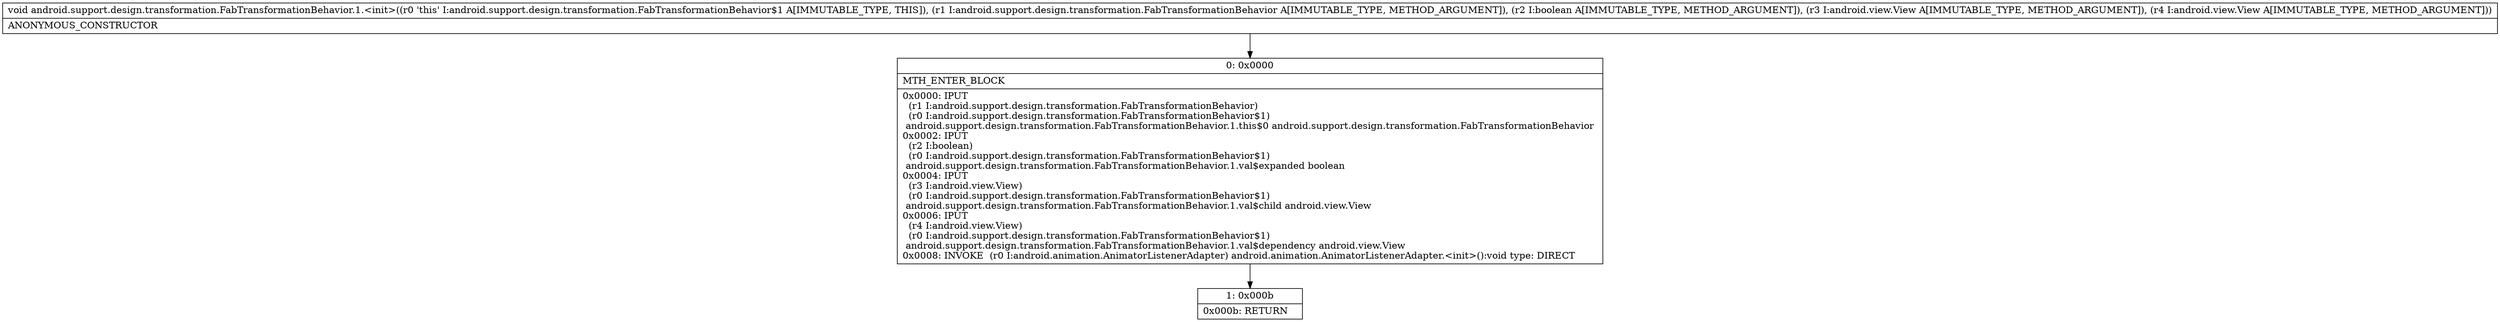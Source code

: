 digraph "CFG forandroid.support.design.transformation.FabTransformationBehavior.1.\<init\>(Landroid\/support\/design\/transformation\/FabTransformationBehavior;ZLandroid\/view\/View;Landroid\/view\/View;)V" {
Node_0 [shape=record,label="{0\:\ 0x0000|MTH_ENTER_BLOCK\l|0x0000: IPUT  \l  (r1 I:android.support.design.transformation.FabTransformationBehavior)\l  (r0 I:android.support.design.transformation.FabTransformationBehavior$1)\l android.support.design.transformation.FabTransformationBehavior.1.this$0 android.support.design.transformation.FabTransformationBehavior \l0x0002: IPUT  \l  (r2 I:boolean)\l  (r0 I:android.support.design.transformation.FabTransformationBehavior$1)\l android.support.design.transformation.FabTransformationBehavior.1.val$expanded boolean \l0x0004: IPUT  \l  (r3 I:android.view.View)\l  (r0 I:android.support.design.transformation.FabTransformationBehavior$1)\l android.support.design.transformation.FabTransformationBehavior.1.val$child android.view.View \l0x0006: IPUT  \l  (r4 I:android.view.View)\l  (r0 I:android.support.design.transformation.FabTransformationBehavior$1)\l android.support.design.transformation.FabTransformationBehavior.1.val$dependency android.view.View \l0x0008: INVOKE  (r0 I:android.animation.AnimatorListenerAdapter) android.animation.AnimatorListenerAdapter.\<init\>():void type: DIRECT \l}"];
Node_1 [shape=record,label="{1\:\ 0x000b|0x000b: RETURN   \l}"];
MethodNode[shape=record,label="{void android.support.design.transformation.FabTransformationBehavior.1.\<init\>((r0 'this' I:android.support.design.transformation.FabTransformationBehavior$1 A[IMMUTABLE_TYPE, THIS]), (r1 I:android.support.design.transformation.FabTransformationBehavior A[IMMUTABLE_TYPE, METHOD_ARGUMENT]), (r2 I:boolean A[IMMUTABLE_TYPE, METHOD_ARGUMENT]), (r3 I:android.view.View A[IMMUTABLE_TYPE, METHOD_ARGUMENT]), (r4 I:android.view.View A[IMMUTABLE_TYPE, METHOD_ARGUMENT]))  | ANONYMOUS_CONSTRUCTOR\l}"];
MethodNode -> Node_0;
Node_0 -> Node_1;
}


